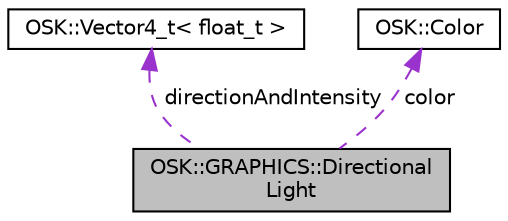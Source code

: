 digraph "OSK::GRAPHICS::DirectionalLight"
{
 // LATEX_PDF_SIZE
  edge [fontname="Helvetica",fontsize="10",labelfontname="Helvetica",labelfontsize="10"];
  node [fontname="Helvetica",fontsize="10",shape=record];
  Node1 [label="OSK::GRAPHICS::Directional\lLight",height=0.2,width=0.4,color="black", fillcolor="grey75", style="filled", fontcolor="black",tooltip="Representa una luz direccional."];
  Node2 -> Node1 [dir="back",color="darkorchid3",fontsize="10",style="dashed",label=" directionAndIntensity" ,fontname="Helvetica"];
  Node2 [label="OSK::Vector4_t\< float_t \>",height=0.2,width=0.4,color="black", fillcolor="white", style="filled",URL="$class_o_s_k_1_1_vector4__t.html",tooltip=" "];
  Node3 -> Node1 [dir="back",color="darkorchid3",fontsize="10",style="dashed",label=" color" ,fontname="Helvetica"];
  Node3 [label="OSK::Color",height=0.2,width=0.4,color="black", fillcolor="white", style="filled",URL="$class_o_s_k_1_1_color.html",tooltip="Representa un color en formato RGBA."];
}
